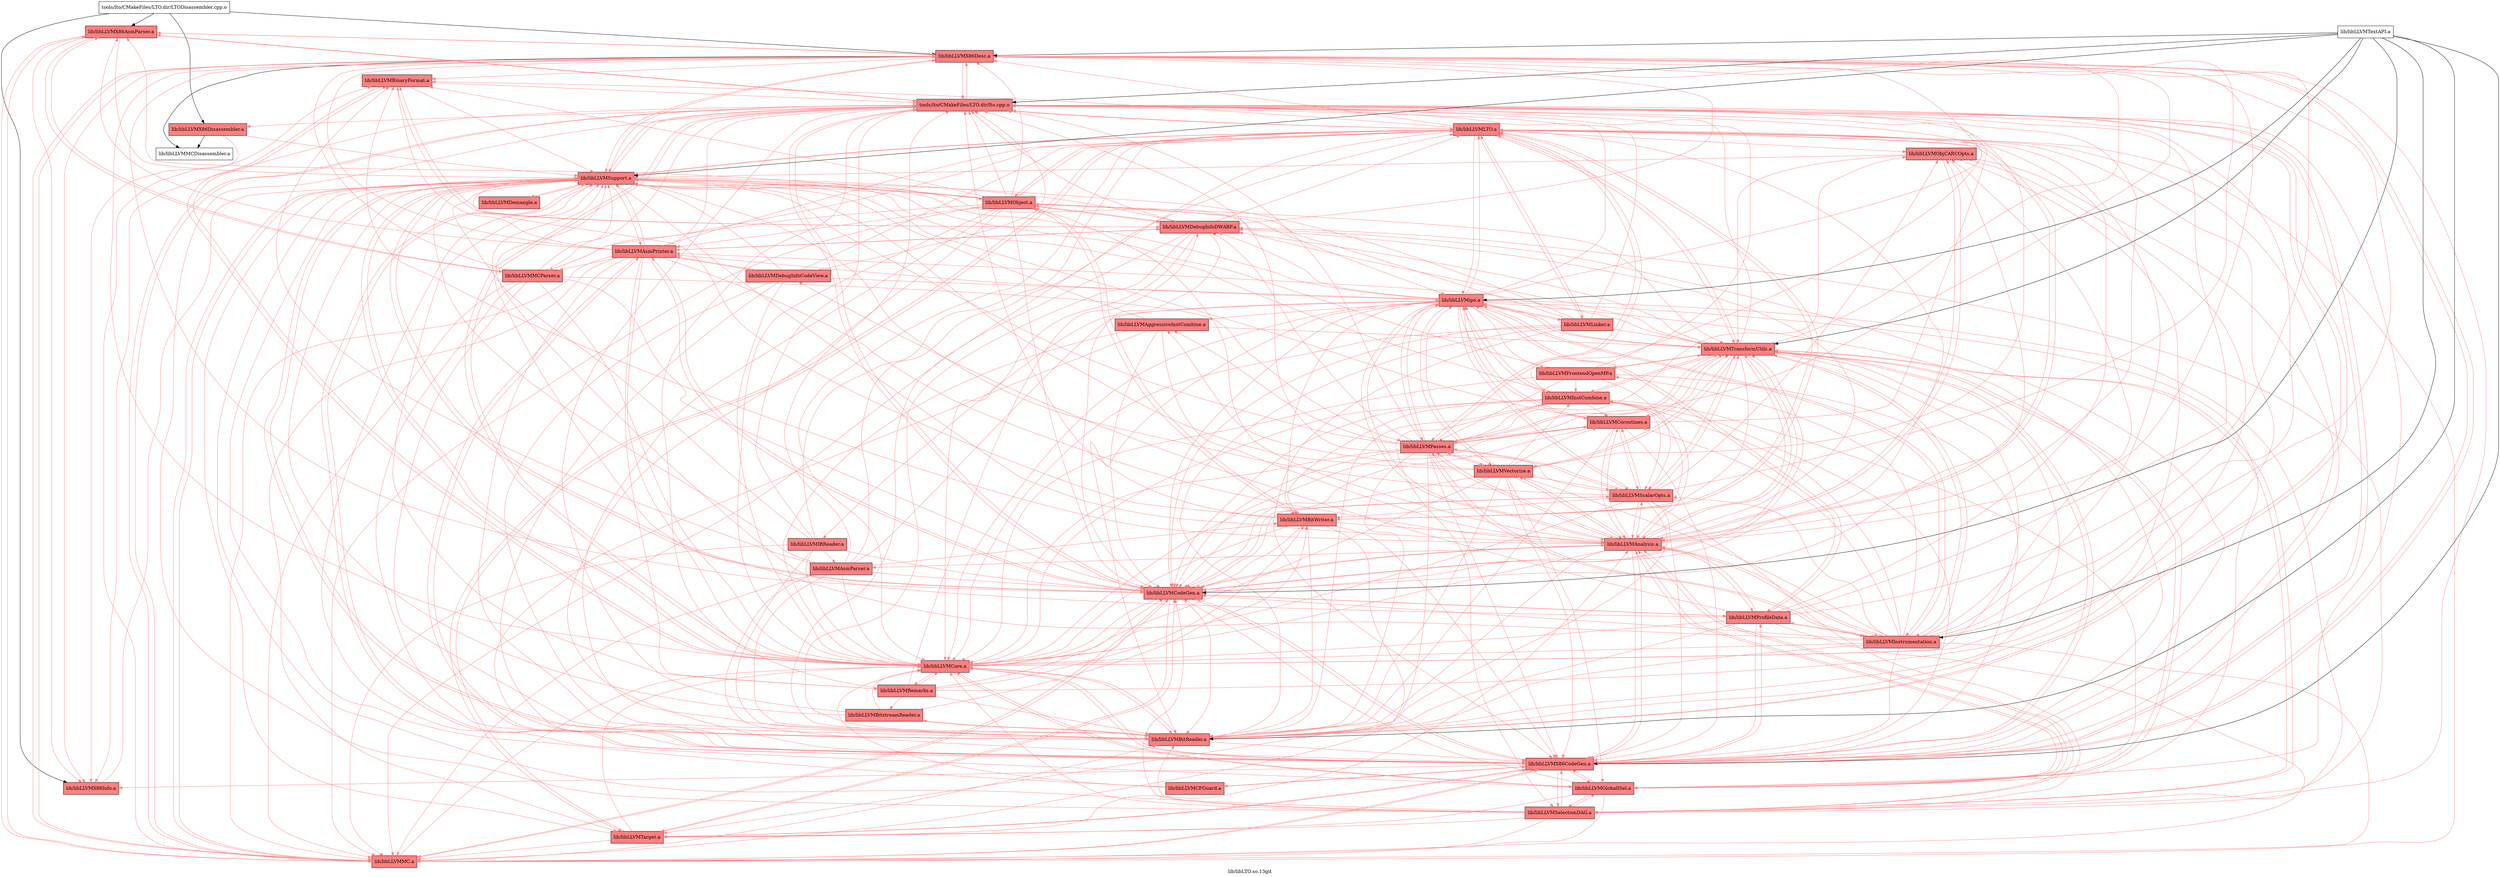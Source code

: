 digraph "lib/libLTO.so.13git" {
	label="lib/libLTO.so.13git";

	Node0x55db77eadb58 [shape=record,shape=record,label="{tools/lto/CMakeFiles/LTO.dir/LTODisassembler.cpp.o}"];
	Node0x55db77eadb58 -> Node0x55db77eb8b98;
	Node0x55db77eadb58 -> Node0x55db77eb94f8;
	Node0x55db77eadb58 -> Node0x55db77eb5588;
	Node0x55db77eadb58 -> Node0x55db77eb50d8;
	Node0x55db77eb8b98 [shape=record,shape=record,style=filled,fillcolor="1.000000 0.5 1",label="{lib/libLLVMX86AsmParser.a}"];
	Node0x55db77eb8b98 -> Node0x55db77eae2d8[color="1.000000 0.5 1"];
	Node0x55db77eb8b98 -> Node0x55db77eb94f8[color="1.000000 0.5 1"];
	Node0x55db77eb8b98 -> Node0x55db77eb50d8[color="1.000000 0.5 1"];
	Node0x55db77eb8b98 -> Node0x55db77ebcb08[color="1.000000 0.5 1"];
	Node0x55db77eb8b98 -> Node0x55db77eb7248[color="1.000000 0.5 1"];
	Node0x55db77eb8b98 -> Node0x55db77eb19d8[color="1.000000 0.5 1"];
	Node0x55db77eb94f8 [shape=record,shape=record,style=filled,fillcolor="1.000000 0.5 1",label="{lib/libLLVMX86Desc.a}"];
	Node0x55db77eb94f8 -> Node0x55db77eb7248[color="1.000000 0.5 1"];
	Node0x55db77eb94f8 -> Node0x55db77ebcb08[color="1.000000 0.5 1"];
	Node0x55db77eb94f8 -> Node0x55db77eb9a48[color="1.000000 0.5 1"];
	Node0x55db77eb94f8 -> Node0x55db77eb50d8[color="1.000000 0.5 1"];
	Node0x55db77eb94f8 -> Node0x55db77eb6cf8;
	Node0x55db77eb94f8 -> Node0x55db77eae2d8[color="1.000000 0.5 1"];
	Node0x55db77eb94f8 -> Node0x55db77eb8b98[color="1.000000 0.5 1"];
	Node0x55db77eb94f8 -> Node0x55db77ebdf08[color="1.000000 0.5 1"];
	Node0x55db77eb5588 [shape=record,shape=record,style=filled,fillcolor="1.000000 0.5 1",label="{lib/libLLVMX86Disassembler.a}"];
	Node0x55db77eb5588 -> Node0x55db77eb50d8[color="1.000000 0.5 1"];
	Node0x55db77eb5588 -> Node0x55db77eb6cf8;
	Node0x55db77eb5588 -> Node0x55db77ebcb08[color="1.000000 0.5 1"];
	Node0x55db77eb50d8 [shape=record,shape=record,style=filled,fillcolor="1.000000 0.5 1",label="{lib/libLLVMX86Info.a}"];
	Node0x55db77eb50d8 -> Node0x55db77ebcb08[color="1.000000 0.5 1"];
	Node0x55db77eae2d8 [shape=record,shape=record,style=filled,fillcolor="1.000000 0.5 1",label="{tools/lto/CMakeFiles/LTO.dir/lto.cpp.o}"];
	Node0x55db77eae2d8 -> Node0x55db77eb8b98[color="1.000000 0.5 1"];
	Node0x55db77eae2d8 -> Node0x55db77eb9a48[color="1.000000 0.5 1"];
	Node0x55db77eae2d8 -> Node0x55db77eb94f8[color="1.000000 0.5 1"];
	Node0x55db77eae2d8 -> Node0x55db77eb5588[color="1.000000 0.5 1"];
	Node0x55db77eae2d8 -> Node0x55db77eb50d8[color="1.000000 0.5 1"];
	Node0x55db77eae2d8 -> Node0x55db77eb5f88[color="1.000000 0.5 1"];
	Node0x55db77eae2d8 -> Node0x55db77eb58f8[color="1.000000 0.5 1"];
	Node0x55db77eae2d8 -> Node0x55db77ebcb08[color="1.000000 0.5 1"];
	Node0x55db77eae2d8 -> Node0x55db77eb6848[color="1.000000 0.5 1"];
	Node0x55db77eae2d8 -> Node0x55db77eb6398[color="1.000000 0.5 1"];
	Node0x55db77eae2d8 -> Node0x55db77eb7248[color="1.000000 0.5 1"];
	Node0x55db77eb9a48 [shape=record,shape=record,style=filled,fillcolor="1.000000 0.5 1",label="{lib/libLLVMX86CodeGen.a}"];
	Node0x55db77eb9a48 -> Node0x55db77eb94f8[color="1.000000 0.5 1"];
	Node0x55db77eb9a48 -> Node0x55db77eb50d8[color="1.000000 0.5 1"];
	Node0x55db77eb9a48 -> Node0x55db77eb6848[color="1.000000 0.5 1"];
	Node0x55db77eb9a48 -> Node0x55db77eb58f8[color="1.000000 0.5 1"];
	Node0x55db77eb9a48 -> Node0x55db77eb7248[color="1.000000 0.5 1"];
	Node0x55db77eb9a48 -> Node0x55db77ebcb08[color="1.000000 0.5 1"];
	Node0x55db77eb9a48 -> Node0x55db77ebd508[color="1.000000 0.5 1"];
	Node0x55db77eb9a48 -> Node0x55db77eae2d8[color="1.000000 0.5 1"];
	Node0x55db77eb9a48 -> Node0x55db77ebc658[color="1.000000 0.5 1"];
	Node0x55db77eb9a48 -> Node0x55db77ecd3b8[color="1.000000 0.5 1"];
	Node0x55db77eb9a48 -> Node0x55db77eb3148[color="1.000000 0.5 1"];
	Node0x55db77eb9a48 -> Node0x55db77ecd868[color="1.000000 0.5 1"];
	Node0x55db77eb9a48 -> Node0x55db77ecce68[color="1.000000 0.5 1"];
	Node0x55db77eb9a48 -> Node0x55db77eb0498[color="1.000000 0.5 1"];
	Node0x55db77eb9a48 -> Node0x55db77eb2c98[color="1.000000 0.5 1"];
	Node0x55db77eb5f88 [shape=record,shape=record,style=filled,fillcolor="1.000000 0.5 1",label="{lib/libLLVMBitReader.a}"];
	Node0x55db77eb5f88 -> Node0x55db77eae2d8[color="1.000000 0.5 1"];
	Node0x55db77eb5f88 -> Node0x55db77eb9a48[color="1.000000 0.5 1"];
	Node0x55db77eb5f88 -> Node0x55db77eb58f8[color="1.000000 0.5 1"];
	Node0x55db77eb5f88 -> Node0x55db77ebcb08[color="1.000000 0.5 1"];
	Node0x55db77eb5f88 -> Node0x55db77ebe908[color="1.000000 0.5 1"];
	Node0x55db77eb58f8 [shape=record,shape=record,style=filled,fillcolor="1.000000 0.5 1",label="{lib/libLLVMCore.a}"];
	Node0x55db77eb58f8 -> Node0x55db77eb9a48[color="1.000000 0.5 1"];
	Node0x55db77eb58f8 -> Node0x55db77eb94f8[color="1.000000 0.5 1"];
	Node0x55db77eb58f8 -> Node0x55db77ebcb08[color="1.000000 0.5 1"];
	Node0x55db77eb58f8 -> Node0x55db77ebdf08[color="1.000000 0.5 1"];
	Node0x55db77eb58f8 -> Node0x55db77eae2d8[color="1.000000 0.5 1"];
	Node0x55db77eb58f8 -> Node0x55db77eb5f88[color="1.000000 0.5 1"];
	Node0x55db77eb58f8 -> Node0x55db77ebda58[color="1.000000 0.5 1"];
	Node0x55db77eb58f8 -> Node0x55db77ecd868[color="1.000000 0.5 1"];
	Node0x55db77ebcb08 [shape=record,shape=record,style=filled,fillcolor="1.000000 0.5 1",label="{lib/libLLVMSupport.a}"];
	Node0x55db77ebcb08 -> Node0x55db77eae2d8[color="1.000000 0.5 1"];
	Node0x55db77ebcb08 -> Node0x55db77eb9a48[color="1.000000 0.5 1"];
	Node0x55db77ebcb08 -> Node0x55db77eb5f88[color="1.000000 0.5 1"];
	Node0x55db77ebcb08 -> Node0x55db77eb58f8[color="1.000000 0.5 1"];
	Node0x55db77ebcb08 -> Node0x55db77eb6398[color="1.000000 0.5 1"];
	Node0x55db77ebcb08 -> Node0x55db77eb6848[color="1.000000 0.5 1"];
	Node0x55db77ebcb08 -> Node0x55db77eb7248[color="1.000000 0.5 1"];
	Node0x55db77ebcb08 -> Node0x55db77eb94f8[color="1.000000 0.5 1"];
	Node0x55db77ebcb08 -> Node0x55db77ebd508[color="1.000000 0.5 1"];
	Node0x55db77ebcb08 -> Node0x55db77eb35f8[color="1.000000 0.5 1"];
	Node0x55db77ebcb08 -> Node0x55db77ebc748[color="1.000000 0.5 1"];
	Node0x55db77eb6848 [shape=record,shape=record,style=filled,fillcolor="1.000000 0.5 1",label="{lib/libLLVMCodeGen.a}"];
	Node0x55db77eb6848 -> Node0x55db77eb9a48[color="1.000000 0.5 1"];
	Node0x55db77eb6848 -> Node0x55db77eb58f8[color="1.000000 0.5 1"];
	Node0x55db77eb6848 -> Node0x55db77ebcb08[color="1.000000 0.5 1"];
	Node0x55db77eb6848 -> Node0x55db77eb3148[color="1.000000 0.5 1"];
	Node0x55db77eb6848 -> Node0x55db77eb7248[color="1.000000 0.5 1"];
	Node0x55db77eb6848 -> Node0x55db77eae2d8[color="1.000000 0.5 1"];
	Node0x55db77eb6848 -> Node0x55db77eb5f88[color="1.000000 0.5 1"];
	Node0x55db77eb6848 -> Node0x55db77eb2c98[color="1.000000 0.5 1"];
	Node0x55db77eb6848 -> Node0x55db77eb94f8[color="1.000000 0.5 1"];
	Node0x55db77eb6848 -> Node0x55db77ebc658[color="1.000000 0.5 1"];
	Node0x55db77eb6848 -> Node0x55db77eb0498[color="1.000000 0.5 1"];
	Node0x55db77eb6848 -> Node0x55db77eca398[color="1.000000 0.5 1"];
	Node0x55db77eb6848 -> Node0x55db77ebd508[color="1.000000 0.5 1"];
	Node0x55db77eb6398 [shape=record,shape=record,style=filled,fillcolor="1.000000 0.5 1",label="{lib/libLLVMLTO.a}"];
	Node0x55db77eb6398 -> Node0x55db77eae2d8[color="1.000000 0.5 1"];
	Node0x55db77eb6398 -> Node0x55db77eb9a48[color="1.000000 0.5 1"];
	Node0x55db77eb6398 -> Node0x55db77eb94f8[color="1.000000 0.5 1"];
	Node0x55db77eb6398 -> Node0x55db77eb5f88[color="1.000000 0.5 1"];
	Node0x55db77eb6398 -> Node0x55db77eb58f8[color="1.000000 0.5 1"];
	Node0x55db77eb6398 -> Node0x55db77ebcb08[color="1.000000 0.5 1"];
	Node0x55db77eb6398 -> Node0x55db77eb6848[color="1.000000 0.5 1"];
	Node0x55db77eb6398 -> Node0x55db77ecae38[color="1.000000 0.5 1"];
	Node0x55db77eb6398 -> Node0x55db77eca8e8[color="1.000000 0.5 1"];
	Node0x55db77eb6398 -> Node0x55db77eab8f8[color="1.000000 0.5 1"];
	Node0x55db77eb6398 -> Node0x55db77eb3148[color="1.000000 0.5 1"];
	Node0x55db77eb6398 -> Node0x55db77eb35f8[color="1.000000 0.5 1"];
	Node0x55db77eb6398 -> Node0x55db77eb7248[color="1.000000 0.5 1"];
	Node0x55db77eb6398 -> Node0x55db77ebc658[color="1.000000 0.5 1"];
	Node0x55db77eb6398 -> Node0x55db77ec9a38[color="1.000000 0.5 1"];
	Node0x55db77eb6398 -> Node0x55db77eb2c98[color="1.000000 0.5 1"];
	Node0x55db77eb6398 -> Node0x55db77ebdf08[color="1.000000 0.5 1"];
	Node0x55db77eb6398 -> Node0x55db77ec90d8[color="1.000000 0.5 1"];
	Node0x55db77eb7248 [shape=record,shape=record,style=filled,fillcolor="1.000000 0.5 1",label="{lib/libLLVMMC.a}"];
	Node0x55db77eb7248 -> Node0x55db77eb94f8[color="1.000000 0.5 1"];
	Node0x55db77eb7248 -> Node0x55db77ebcb08[color="1.000000 0.5 1"];
	Node0x55db77eb7248 -> Node0x55db77eae2d8[color="1.000000 0.5 1"];
	Node0x55db77eb7248 -> Node0x55db77eb5f88[color="1.000000 0.5 1"];
	Node0x55db77eb7248 -> Node0x55db77eb6848[color="1.000000 0.5 1"];
	Node0x55db77eb7248 -> Node0x55db77eb58f8[color="1.000000 0.5 1"];
	Node0x55db77eb7248 -> Node0x55db77eb8b98[color="1.000000 0.5 1"];
	Node0x55db77eb7248 -> Node0x55db77eb9a48[color="1.000000 0.5 1"];
	Node0x55db77eb7248 -> Node0x55db77ebdf08[color="1.000000 0.5 1"];
	Node0x55db77eb19d8 [shape=record,shape=record,style=filled,fillcolor="1.000000 0.5 1",label="{lib/libLLVMMCParser.a}"];
	Node0x55db77eb19d8 -> Node0x55db77eae2d8[color="1.000000 0.5 1"];
	Node0x55db77eb19d8 -> Node0x55db77eb8b98[color="1.000000 0.5 1"];
	Node0x55db77eb19d8 -> Node0x55db77eb9a48[color="1.000000 0.5 1"];
	Node0x55db77eb19d8 -> Node0x55db77eb94f8[color="1.000000 0.5 1"];
	Node0x55db77eb19d8 -> Node0x55db77eb5f88[color="1.000000 0.5 1"];
	Node0x55db77eb19d8 -> Node0x55db77ebcb08[color="1.000000 0.5 1"];
	Node0x55db77eb19d8 -> Node0x55db77eb6848[color="1.000000 0.5 1"];
	Node0x55db77eb19d8 -> Node0x55db77eb6398[color="1.000000 0.5 1"];
	Node0x55db77eb19d8 -> Node0x55db77eb7248[color="1.000000 0.5 1"];
	Node0x55db77eb19d8 -> Node0x55db77ec9a38[color="1.000000 0.5 1"];
	Node0x55db77eb19d8 -> Node0x55db77eb58f8[color="1.000000 0.5 1"];
	Node0x55db77ebd508 [shape=record,shape=record,style=filled,fillcolor="1.000000 0.5 1",label="{lib/libLLVMAsmPrinter.a}"];
	Node0x55db77ebd508 -> Node0x55db77eae2d8[color="1.000000 0.5 1"];
	Node0x55db77ebd508 -> Node0x55db77eb9a48[color="1.000000 0.5 1"];
	Node0x55db77ebd508 -> Node0x55db77eb94f8[color="1.000000 0.5 1"];
	Node0x55db77ebd508 -> Node0x55db77eb5f88[color="1.000000 0.5 1"];
	Node0x55db77ebd508 -> Node0x55db77eb58f8[color="1.000000 0.5 1"];
	Node0x55db77ebd508 -> Node0x55db77eb6848[color="1.000000 0.5 1"];
	Node0x55db77ebd508 -> Node0x55db77ebcb08[color="1.000000 0.5 1"];
	Node0x55db77ebd508 -> Node0x55db77eb6398[color="1.000000 0.5 1"];
	Node0x55db77ebd508 -> Node0x55db77eb7248[color="1.000000 0.5 1"];
	Node0x55db77ebd508 -> Node0x55db77ebc658[color="1.000000 0.5 1"];
	Node0x55db77ebd508 -> Node0x55db77eb3148[color="1.000000 0.5 1"];
	Node0x55db77ebd508 -> Node0x55db77ebdf08[color="1.000000 0.5 1"];
	Node0x55db77ebd508 -> Node0x55db77ebda58[color="1.000000 0.5 1"];
	Node0x55db77ebd508 -> Node0x55db77eb8b98[color="1.000000 0.5 1"];
	Node0x55db77ebd508 -> Node0x55db77eb19d8[color="1.000000 0.5 1"];
	Node0x55db77ebd508 -> Node0x55db77ebe048[color="1.000000 0.5 1"];
	Node0x55db77ebd508 -> Node0x55db77eb21f8[color="1.000000 0.5 1"];
	Node0x55db77ebc658 [shape=record,shape=record,style=filled,fillcolor="1.000000 0.5 1",label="{lib/libLLVMTarget.a}"];
	Node0x55db77ebc658 -> Node0x55db77eb9a48[color="1.000000 0.5 1"];
	Node0x55db77ebc658 -> Node0x55db77eb58f8[color="1.000000 0.5 1"];
	Node0x55db77ebc658 -> Node0x55db77eb6848[color="1.000000 0.5 1"];
	Node0x55db77ebc658 -> Node0x55db77eb7248[color="1.000000 0.5 1"];
	Node0x55db77ebc658 -> Node0x55db77ebcb08[color="1.000000 0.5 1"];
	Node0x55db77ebc658 -> Node0x55db77eb6398[color="1.000000 0.5 1"];
	Node0x55db77ebc658 -> Node0x55db77eb3148[color="1.000000 0.5 1"];
	Node0x55db77ecd3b8 [shape=record,shape=record,style=filled,fillcolor="1.000000 0.5 1",label="{lib/libLLVMSelectionDAG.a}"];
	Node0x55db77ecd3b8 -> Node0x55db77eae2d8[color="1.000000 0.5 1"];
	Node0x55db77ecd3b8 -> Node0x55db77eb9a48[color="1.000000 0.5 1"];
	Node0x55db77ecd3b8 -> Node0x55db77eb58f8[color="1.000000 0.5 1"];
	Node0x55db77ecd3b8 -> Node0x55db77eb6848[color="1.000000 0.5 1"];
	Node0x55db77ecd3b8 -> Node0x55db77ebcb08[color="1.000000 0.5 1"];
	Node0x55db77ecd3b8 -> Node0x55db77eb3148[color="1.000000 0.5 1"];
	Node0x55db77ecd3b8 -> Node0x55db77eb7248[color="1.000000 0.5 1"];
	Node0x55db77ecd3b8 -> Node0x55db77eb5f88[color="1.000000 0.5 1"];
	Node0x55db77ecd3b8 -> Node0x55db77ebc658[color="1.000000 0.5 1"];
	Node0x55db77ecd3b8 -> Node0x55db77ebe048[color="1.000000 0.5 1"];
	Node0x55db77ecd3b8 -> Node0x55db77ecd868[color="1.000000 0.5 1"];
	Node0x55db77ecd3b8 -> Node0x55db77eb2c98[color="1.000000 0.5 1"];
	Node0x55db77ecd3b8 -> Node0x55db77eb94f8[color="1.000000 0.5 1"];
	Node0x55db77eb3148 [shape=record,shape=record,style=filled,fillcolor="1.000000 0.5 1",label="{lib/libLLVMAnalysis.a}"];
	Node0x55db77eb3148 -> Node0x55db77eae2d8[color="1.000000 0.5 1"];
	Node0x55db77eb3148 -> Node0x55db77eb9a48[color="1.000000 0.5 1"];
	Node0x55db77eb3148 -> Node0x55db77eb58f8[color="1.000000 0.5 1"];
	Node0x55db77eb3148 -> Node0x55db77ebcb08[color="1.000000 0.5 1"];
	Node0x55db77eb3148 -> Node0x55db77ec9a38[color="1.000000 0.5 1"];
	Node0x55db77eb3148 -> Node0x55db77eca398[color="1.000000 0.5 1"];
	Node0x55db77eb3148 -> Node0x55db77eb5f88[color="1.000000 0.5 1"];
	Node0x55db77eb3148 -> Node0x55db77eb6848[color="1.000000 0.5 1"];
	Node0x55db77eb3148 -> Node0x55db77ecae38[color="1.000000 0.5 1"];
	Node0x55db77eb3148 -> Node0x55db77ecd868[color="1.000000 0.5 1"];
	Node0x55db77eb3148 -> Node0x55db77eb2748[color="1.000000 0.5 1"];
	Node0x55db77eb3148 -> Node0x55db77eb6398[color="1.000000 0.5 1"];
	Node0x55db77eb3148 -> Node0x55db77ebe048[color="1.000000 0.5 1"];
	Node0x55db77eb3148 -> Node0x55db77eb94f8[color="1.000000 0.5 1"];
	Node0x55db77eb3148 -> Node0x55db77ecb2e8[color="1.000000 0.5 1"];
	Node0x55db77eb3148 -> Node0x55db77ecd3b8[color="1.000000 0.5 1"];
	Node0x55db77eb3148 -> Node0x55db77ed0fb8[color="1.000000 0.5 1"];
	Node0x55db77eb3148 -> Node0x55db77eb49f8[color="1.000000 0.5 1"];
	Node0x55db77eb3148 -> Node0x55db77eb0498[color="1.000000 0.5 1"];
	Node0x55db77eb3148 -> Node0x55db77eb2c98[color="1.000000 0.5 1"];
	Node0x55db77eb3148 -> Node0x55db77ebdf08[color="1.000000 0.5 1"];
	Node0x55db77eb3148 -> Node0x55db77eb3f58[color="1.000000 0.5 1"];
	Node0x55db77eb3148 -> Node0x55db77eb35f8[color="1.000000 0.5 1"];
	Node0x55db77eb3148 -> Node0x55db77ec90d8[color="1.000000 0.5 1"];
	Node0x55db77ecd868 [shape=record,shape=record,style=filled,fillcolor="1.000000 0.5 1",label="{lib/libLLVMGlobalISel.a}"];
	Node0x55db77ecd868 -> Node0x55db77eb9a48[color="1.000000 0.5 1"];
	Node0x55db77ecd868 -> Node0x55db77eb6848[color="1.000000 0.5 1"];
	Node0x55db77ecd868 -> Node0x55db77eb58f8[color="1.000000 0.5 1"];
	Node0x55db77ecd868 -> Node0x55db77ebcb08[color="1.000000 0.5 1"];
	Node0x55db77ecd868 -> Node0x55db77eae2d8[color="1.000000 0.5 1"];
	Node0x55db77ecd868 -> Node0x55db77eb7248[color="1.000000 0.5 1"];
	Node0x55db77ecd868 -> Node0x55db77ebc658[color="1.000000 0.5 1"];
	Node0x55db77ecd868 -> Node0x55db77ecd3b8[color="1.000000 0.5 1"];
	Node0x55db77ecd868 -> Node0x55db77eb3148[color="1.000000 0.5 1"];
	Node0x55db77ecd868 -> Node0x55db77eb2c98[color="1.000000 0.5 1"];
	Node0x55db77ecce68 [shape=record,shape=record,style=filled,fillcolor="1.000000 0.5 1",label="{lib/libLLVMCFGuard.a}"];
	Node0x55db77ecce68 -> Node0x55db77eb9a48[color="1.000000 0.5 1"];
	Node0x55db77ecce68 -> Node0x55db77eb58f8[color="1.000000 0.5 1"];
	Node0x55db77ecce68 -> Node0x55db77ebcb08[color="1.000000 0.5 1"];
	Node0x55db77eb0498 [shape=record,shape=record,style=filled,fillcolor="1.000000 0.5 1",label="{lib/libLLVMProfileData.a}"];
	Node0x55db77eb0498 -> Node0x55db77eae2d8[color="1.000000 0.5 1"];
	Node0x55db77eb0498 -> Node0x55db77eb9a48[color="1.000000 0.5 1"];
	Node0x55db77eb0498 -> Node0x55db77eb5f88[color="1.000000 0.5 1"];
	Node0x55db77eb0498 -> Node0x55db77eb58f8[color="1.000000 0.5 1"];
	Node0x55db77eb0498 -> Node0x55db77eb6848[color="1.000000 0.5 1"];
	Node0x55db77eb0498 -> Node0x55db77ebcb08[color="1.000000 0.5 1"];
	Node0x55db77eb0498 -> Node0x55db77ecae38[color="1.000000 0.5 1"];
	Node0x55db77eb0498 -> Node0x55db77eb2748[color="1.000000 0.5 1"];
	Node0x55db77eb0498 -> Node0x55db77eb94f8[color="1.000000 0.5 1"];
	Node0x55db77eb0498 -> Node0x55db77eb3148[color="1.000000 0.5 1"];
	Node0x55db77eb0498 -> Node0x55db77eb6398[color="1.000000 0.5 1"];
	Node0x55db77eb0498 -> Node0x55db77eb7248[color="1.000000 0.5 1"];
	Node0x55db77eb0498 -> Node0x55db77eb21f8[color="1.000000 0.5 1"];
	Node0x55db77eb2c98 [shape=record,shape=record,style=filled,fillcolor="1.000000 0.5 1",label="{lib/libLLVMTransformUtils.a}"];
	Node0x55db77eb2c98 -> Node0x55db77eae2d8[color="1.000000 0.5 1"];
	Node0x55db77eb2c98 -> Node0x55db77eb9a48[color="1.000000 0.5 1"];
	Node0x55db77eb2c98 -> Node0x55db77eb58f8[color="1.000000 0.5 1"];
	Node0x55db77eb2c98 -> Node0x55db77ebcb08[color="1.000000 0.5 1"];
	Node0x55db77eb2c98 -> Node0x55db77eb5f88[color="1.000000 0.5 1"];
	Node0x55db77eb2c98 -> Node0x55db77eb6848[color="1.000000 0.5 1"];
	Node0x55db77eb2c98 -> Node0x55db77ebe048[color="1.000000 0.5 1"];
	Node0x55db77eb2c98 -> Node0x55db77ecd3b8[color="1.000000 0.5 1"];
	Node0x55db77eb2c98 -> Node0x55db77ecae38[color="1.000000 0.5 1"];
	Node0x55db77eb2c98 -> Node0x55db77eb3148[color="1.000000 0.5 1"];
	Node0x55db77eb2c98 -> Node0x55db77ecd868[color="1.000000 0.5 1"];
	Node0x55db77eb2c98 -> Node0x55db77ec9a38[color="1.000000 0.5 1"];
	Node0x55db77eb2c98 -> Node0x55db77eca398[color="1.000000 0.5 1"];
	Node0x55db77eb2c98 -> Node0x55db77eb6398[color="1.000000 0.5 1"];
	Node0x55db77eb2c98 -> Node0x55db77eb94f8[color="1.000000 0.5 1"];
	Node0x55db77eb2c98 -> Node0x55db77ecb2e8[color="1.000000 0.5 1"];
	Node0x55db77eb2c98 -> Node0x55db77ebd508[color="1.000000 0.5 1"];
	Node0x55db77eb2c98 -> Node0x55db77ed0fb8[color="1.000000 0.5 1"];
	Node0x55db77eb2c98 -> Node0x55db77eb49f8[color="1.000000 0.5 1"];
	Node0x55db77eb2c98 -> Node0x55db77eca8e8[color="1.000000 0.5 1"];
	Node0x55db77eb2c98 -> Node0x55db77eb2748[color="1.000000 0.5 1"];
	Node0x55db77eb2c98 -> Node0x55db77eabdf8[color="1.000000 0.5 1"];
	Node0x55db77eb6cf8 [shape=record,shape=record,label="{lib/libLLVMMCDisassembler.a}"];
	Node0x55db77ebdf08 [shape=record,shape=record,style=filled,fillcolor="1.000000 0.5 1",label="{lib/libLLVMBinaryFormat.a}"];
	Node0x55db77ebdf08 -> Node0x55db77eb58f8[color="1.000000 0.5 1"];
	Node0x55db77ebdf08 -> Node0x55db77ebcb08[color="1.000000 0.5 1"];
	Node0x55db77ebdf08 -> Node0x55db77ebe048[color="1.000000 0.5 1"];
	Node0x55db77ebdf08 -> Node0x55db77eae2d8[color="1.000000 0.5 1"];
	Node0x55db77ebe908 [shape=record,shape=record,style=filled,fillcolor="1.000000 0.5 1",label="{lib/libLLVMBitstreamReader.a}"];
	Node0x55db77ebe908 -> Node0x55db77eae2d8[color="1.000000 0.5 1"];
	Node0x55db77ebe908 -> Node0x55db77eb5f88[color="1.000000 0.5 1"];
	Node0x55db77ebe908 -> Node0x55db77eb58f8[color="1.000000 0.5 1"];
	Node0x55db77ebe908 -> Node0x55db77ebcb08[color="1.000000 0.5 1"];
	Node0x55db77ebe908 -> Node0x55db77eca8e8[color="1.000000 0.5 1"];
	Node0x55db77ebda58 [shape=record,shape=record,style=filled,fillcolor="1.000000 0.5 1",label="{lib/libLLVMRemarks.a}"];
	Node0x55db77ebda58 -> Node0x55db77ebcb08[color="1.000000 0.5 1"];
	Node0x55db77ebda58 -> Node0x55db77eb6398[color="1.000000 0.5 1"];
	Node0x55db77ebda58 -> Node0x55db77eb5f88[color="1.000000 0.5 1"];
	Node0x55db77ebda58 -> Node0x55db77eb58f8[color="1.000000 0.5 1"];
	Node0x55db77ebda58 -> Node0x55db77eb6848[color="1.000000 0.5 1"];
	Node0x55db77ebda58 -> Node0x55db77eca8e8[color="1.000000 0.5 1"];
	Node0x55db77ebda58 -> Node0x55db77eae2d8[color="1.000000 0.5 1"];
	Node0x55db77ebda58 -> Node0x55db77ebe048[color="1.000000 0.5 1"];
	Node0x55db77ebda58 -> Node0x55db77ebe908[color="1.000000 0.5 1"];
	Node0x55db77eca398 [shape=record,shape=record,style=filled,fillcolor="1.000000 0.5 1",label="{lib/libLLVMScalarOpts.a}"];
	Node0x55db77eca398 -> Node0x55db77eae2d8[color="1.000000 0.5 1"];
	Node0x55db77eca398 -> Node0x55db77eb9a48[color="1.000000 0.5 1"];
	Node0x55db77eca398 -> Node0x55db77eb58f8[color="1.000000 0.5 1"];
	Node0x55db77eca398 -> Node0x55db77ebcb08[color="1.000000 0.5 1"];
	Node0x55db77eca398 -> Node0x55db77eb6848[color="1.000000 0.5 1"];
	Node0x55db77eca398 -> Node0x55db77ecae38[color="1.000000 0.5 1"];
	Node0x55db77eca398 -> Node0x55db77eb3148[color="1.000000 0.5 1"];
	Node0x55db77eca398 -> Node0x55db77ec9a38[color="1.000000 0.5 1"];
	Node0x55db77eca398 -> Node0x55db77eb2c98[color="1.000000 0.5 1"];
	Node0x55db77eca398 -> Node0x55db77eb5f88[color="1.000000 0.5 1"];
	Node0x55db77eca398 -> Node0x55db77ecb2e8[color="1.000000 0.5 1"];
	Node0x55db77eca398 -> Node0x55db77ecd3b8[color="1.000000 0.5 1"];
	Node0x55db77eca398 -> Node0x55db77eb94f8[color="1.000000 0.5 1"];
	Node0x55db77eca398 -> Node0x55db77eca8e8[color="1.000000 0.5 1"];
	Node0x55db77eca398 -> Node0x55db77ec90d8[color="1.000000 0.5 1"];
	Node0x55db77ecae38 [shape=record,shape=record,style=filled,fillcolor="1.000000 0.5 1",label="{lib/libLLVMipo.a}"];
	Node0x55db77ecae38 -> Node0x55db77eb9a48[color="1.000000 0.5 1"];
	Node0x55db77ecae38 -> Node0x55db77eb58f8[color="1.000000 0.5 1"];
	Node0x55db77ecae38 -> Node0x55db77eb6848[color="1.000000 0.5 1"];
	Node0x55db77ecae38 -> Node0x55db77ebcb08[color="1.000000 0.5 1"];
	Node0x55db77ecae38 -> Node0x55db77eb2c98[color="1.000000 0.5 1"];
	Node0x55db77ecae38 -> Node0x55db77eb3148[color="1.000000 0.5 1"];
	Node0x55db77ecae38 -> Node0x55db77ebe048[color="1.000000 0.5 1"];
	Node0x55db77ecae38 -> Node0x55db77ec9a38[color="1.000000 0.5 1"];
	Node0x55db77ecae38 -> Node0x55db77eae2d8[color="1.000000 0.5 1"];
	Node0x55db77ecae38 -> Node0x55db77eb94f8[color="1.000000 0.5 1"];
	Node0x55db77ecae38 -> Node0x55db77eb5f88[color="1.000000 0.5 1"];
	Node0x55db77ecae38 -> Node0x55db77ecd3b8[color="1.000000 0.5 1"];
	Node0x55db77ecae38 -> Node0x55db77ecb2e8[color="1.000000 0.5 1"];
	Node0x55db77ecae38 -> Node0x55db77ebd508[color="1.000000 0.5 1"];
	Node0x55db77ecae38 -> Node0x55db77eb6398[color="1.000000 0.5 1"];
	Node0x55db77ecae38 -> Node0x55db77eb3a58[color="1.000000 0.5 1"];
	Node0x55db77ecae38 -> Node0x55db77eab8f8[color="1.000000 0.5 1"];
	Node0x55db77ecae38 -> Node0x55db77eabdf8[color="1.000000 0.5 1"];
	Node0x55db77ecae38 -> Node0x55db77ecd868[color="1.000000 0.5 1"];
	Node0x55db77ecae38 -> Node0x55db77eb49f8[color="1.000000 0.5 1"];
	Node0x55db77ecae38 -> Node0x55db77eca398[color="1.000000 0.5 1"];
	Node0x55db77ecae38 -> Node0x55db77ed1468[color="1.000000 0.5 1"];
	Node0x55db77ecae38 -> Node0x55db77ed0fb8[color="1.000000 0.5 1"];
	Node0x55db77ecae38 -> Node0x55db77eb2748[color="1.000000 0.5 1"];
	Node0x55db77ecae38 -> Node0x55db77eb0498[color="1.000000 0.5 1"];
	Node0x55db77ecae38 -> Node0x55db77eca8e8[color="1.000000 0.5 1"];
	Node0x55db77eca8e8 [shape=record,shape=record,style=filled,fillcolor="1.000000 0.5 1",label="{lib/libLLVMBitWriter.a}"];
	Node0x55db77eca8e8 -> Node0x55db77eae2d8[color="1.000000 0.5 1"];
	Node0x55db77eca8e8 -> Node0x55db77eb9a48[color="1.000000 0.5 1"];
	Node0x55db77eca8e8 -> Node0x55db77eb5f88[color="1.000000 0.5 1"];
	Node0x55db77eca8e8 -> Node0x55db77eb58f8[color="1.000000 0.5 1"];
	Node0x55db77eca8e8 -> Node0x55db77ebcb08[color="1.000000 0.5 1"];
	Node0x55db77eca8e8 -> Node0x55db77eb6848[color="1.000000 0.5 1"];
	Node0x55db77eca8e8 -> Node0x55db77eb6398[color="1.000000 0.5 1"];
	Node0x55db77eca8e8 -> Node0x55db77eb7248[color="1.000000 0.5 1"];
	Node0x55db77eca8e8 -> Node0x55db77eb3148[color="1.000000 0.5 1"];
	Node0x55db77eca8e8 -> Node0x55db77eb35f8[color="1.000000 0.5 1"];
	Node0x55db77eab8f8 [shape=record,shape=record,style=filled,fillcolor="1.000000 0.5 1",label="{lib/libLLVMLinker.a}"];
	Node0x55db77eab8f8 -> Node0x55db77eb9a48[color="1.000000 0.5 1"];
	Node0x55db77eab8f8 -> Node0x55db77eb5f88[color="1.000000 0.5 1"];
	Node0x55db77eab8f8 -> Node0x55db77eb58f8[color="1.000000 0.5 1"];
	Node0x55db77eab8f8 -> Node0x55db77ebcb08[color="1.000000 0.5 1"];
	Node0x55db77eab8f8 -> Node0x55db77eb6848[color="1.000000 0.5 1"];
	Node0x55db77eab8f8 -> Node0x55db77eb6398[color="1.000000 0.5 1"];
	Node0x55db77eab8f8 -> Node0x55db77ecae38[color="1.000000 0.5 1"];
	Node0x55db77eab8f8 -> Node0x55db77eb2c98[color="1.000000 0.5 1"];
	Node0x55db77eab8f8 -> Node0x55db77eb35f8[color="1.000000 0.5 1"];
	Node0x55db77eab8f8 -> Node0x55db77eae2d8[color="1.000000 0.5 1"];
	Node0x55db77eb35f8 [shape=record,shape=record,style=filled,fillcolor="1.000000 0.5 1",label="{lib/libLLVMObject.a}"];
	Node0x55db77eb35f8 -> Node0x55db77eae2d8[color="1.000000 0.5 1"];
	Node0x55db77eb35f8 -> Node0x55db77ebcb08[color="1.000000 0.5 1"];
	Node0x55db77eb35f8 -> Node0x55db77ebdf08[color="1.000000 0.5 1"];
	Node0x55db77eb35f8 -> Node0x55db77eb5f88[color="1.000000 0.5 1"];
	Node0x55db77eb35f8 -> Node0x55db77eb6398[color="1.000000 0.5 1"];
	Node0x55db77eb35f8 -> Node0x55db77eb58f8[color="1.000000 0.5 1"];
	Node0x55db77eb35f8 -> Node0x55db77ebe048[color="1.000000 0.5 1"];
	Node0x55db77eb35f8 -> Node0x55db77eb9a48[color="1.000000 0.5 1"];
	Node0x55db77eb35f8 -> Node0x55db77eb7248[color="1.000000 0.5 1"];
	Node0x55db77eb35f8 -> Node0x55db77eca8e8[color="1.000000 0.5 1"];
	Node0x55db77eb35f8 -> Node0x55db77eb94f8[color="1.000000 0.5 1"];
	Node0x55db77eb35f8 -> Node0x55db77eb8b98[color="1.000000 0.5 1"];
	Node0x55db77eb35f8 -> Node0x55db77eb6848[color="1.000000 0.5 1"];
	Node0x55db77eb35f8 -> Node0x55db77eb19d8[color="1.000000 0.5 1"];
	Node0x55db77eb35f8 -> Node0x55db77ecae38[color="1.000000 0.5 1"];
	Node0x55db77eb35f8 -> Node0x55db77eb2c98[color="1.000000 0.5 1"];
	Node0x55db77eb35f8 -> Node0x55db77ebd508[color="1.000000 0.5 1"];
	Node0x55db77ec9a38 [shape=record,shape=record,style=filled,fillcolor="1.000000 0.5 1",label="{lib/libLLVMPasses.a}"];
	Node0x55db77ec9a38 -> Node0x55db77eae2d8[color="1.000000 0.5 1"];
	Node0x55db77ec9a38 -> Node0x55db77eb9a48[color="1.000000 0.5 1"];
	Node0x55db77ec9a38 -> Node0x55db77eb94f8[color="1.000000 0.5 1"];
	Node0x55db77ec9a38 -> Node0x55db77eb5f88[color="1.000000 0.5 1"];
	Node0x55db77ec9a38 -> Node0x55db77eb58f8[color="1.000000 0.5 1"];
	Node0x55db77ec9a38 -> Node0x55db77ebcb08[color="1.000000 0.5 1"];
	Node0x55db77ec9a38 -> Node0x55db77eb6848[color="1.000000 0.5 1"];
	Node0x55db77ec9a38 -> Node0x55db77eb6398[color="1.000000 0.5 1"];
	Node0x55db77ec9a38 -> Node0x55db77ebc658[color="1.000000 0.5 1"];
	Node0x55db77ec9a38 -> Node0x55db77eb49f8[color="1.000000 0.5 1"];
	Node0x55db77ec9a38 -> Node0x55db77ebe048[color="1.000000 0.5 1"];
	Node0x55db77ec9a38 -> Node0x55db77ec90d8[color="1.000000 0.5 1"];
	Node0x55db77ec9a38 -> Node0x55db77ecb2e8[color="1.000000 0.5 1"];
	Node0x55db77ec9a38 -> Node0x55db77ecae38[color="1.000000 0.5 1"];
	Node0x55db77ec9a38 -> Node0x55db77eca398[color="1.000000 0.5 1"];
	Node0x55db77ec9a38 -> Node0x55db77ed1468[color="1.000000 0.5 1"];
	Node0x55db77ec9a38 -> Node0x55db77ed0fb8[color="1.000000 0.5 1"];
	Node0x55db77ec9a38 -> Node0x55db77eb2748[color="1.000000 0.5 1"];
	Node0x55db77ec9a38 -> Node0x55db77eb2c98[color="1.000000 0.5 1"];
	Node0x55db77ec9a38 -> Node0x55db77eb3148[color="1.000000 0.5 1"];
	Node0x55db77ec90d8 [shape=record,shape=record,style=filled,fillcolor="1.000000 0.5 1",label="{lib/libLLVMObjCARCOpts.a}"];
	Node0x55db77ec90d8 -> Node0x55db77eb9a48[color="1.000000 0.5 1"];
	Node0x55db77ec90d8 -> Node0x55db77eb58f8[color="1.000000 0.5 1"];
	Node0x55db77ec90d8 -> Node0x55db77ebcb08[color="1.000000 0.5 1"];
	Node0x55db77ec90d8 -> Node0x55db77eb6848[color="1.000000 0.5 1"];
	Node0x55db77ec90d8 -> Node0x55db77eb2c98[color="1.000000 0.5 1"];
	Node0x55db77ec90d8 -> Node0x55db77eb3148[color="1.000000 0.5 1"];
	Node0x55db77ec90d8 -> Node0x55db77eb5f88[color="1.000000 0.5 1"];
	Node0x55db77ebe048 [shape=record,shape=record,style=filled,fillcolor="1.000000 0.5 1",label="{lib/libLLVMDebugInfoDWARF.a}"];
	Node0x55db77ebe048 -> Node0x55db77eb94f8[color="1.000000 0.5 1"];
	Node0x55db77ebe048 -> Node0x55db77eb6848[color="1.000000 0.5 1"];
	Node0x55db77ebe048 -> Node0x55db77eb7248[color="1.000000 0.5 1"];
	Node0x55db77ebe048 -> Node0x55db77ebcb08[color="1.000000 0.5 1"];
	Node0x55db77ebe048 -> Node0x55db77ebdf08[color="1.000000 0.5 1"];
	Node0x55db77ebe048 -> Node0x55db77eae2d8[color="1.000000 0.5 1"];
	Node0x55db77ebe048 -> Node0x55db77eb5f88[color="1.000000 0.5 1"];
	Node0x55db77ebe048 -> Node0x55db77eb6398[color="1.000000 0.5 1"];
	Node0x55db77ebe048 -> Node0x55db77eb58f8[color="1.000000 0.5 1"];
	Node0x55db77ebe048 -> Node0x55db77eb35f8[color="1.000000 0.5 1"];
	Node0x55db77ebe048 -> Node0x55db77ebd508[color="1.000000 0.5 1"];
	Node0x55db77ebe048 -> Node0x55db77eb9a48[color="1.000000 0.5 1"];
	Node0x55db77eb21f8 [shape=record,shape=record,style=filled,fillcolor="1.000000 0.5 1",label="{lib/libLLVMDebugInfoCodeView.a}"];
	Node0x55db77eb21f8 -> Node0x55db77eae2d8[color="1.000000 0.5 1"];
	Node0x55db77eb21f8 -> Node0x55db77eb5f88[color="1.000000 0.5 1"];
	Node0x55db77eb21f8 -> Node0x55db77ebcb08[color="1.000000 0.5 1"];
	Node0x55db77eb21f8 -> Node0x55db77ebd508[color="1.000000 0.5 1"];
	Node0x55db77eb21f8 -> Node0x55db77ecae38[color="1.000000 0.5 1"];
	Node0x55db77eb21f8 -> Node0x55db77eb9a48[color="1.000000 0.5 1"];
	Node0x55db77eb21f8 -> Node0x55db77eb6398[color="1.000000 0.5 1"];
	Node0x55db77eb21f8 -> Node0x55db77eb58f8[color="1.000000 0.5 1"];
	Node0x55db77eb49f8 [shape=record,shape=record,style=filled,fillcolor="1.000000 0.5 1",label="{lib/libLLVMVectorize.a}"];
	Node0x55db77eb49f8 -> Node0x55db77eb9a48[color="1.000000 0.5 1"];
	Node0x55db77eb49f8 -> Node0x55db77eb58f8[color="1.000000 0.5 1"];
	Node0x55db77eb49f8 -> Node0x55db77ebcb08[color="1.000000 0.5 1"];
	Node0x55db77eb49f8 -> Node0x55db77ecd868[color="1.000000 0.5 1"];
	Node0x55db77eb49f8 -> Node0x55db77ec9a38[color="1.000000 0.5 1"];
	Node0x55db77eb49f8 -> Node0x55db77ecb2e8[color="1.000000 0.5 1"];
	Node0x55db77eb49f8 -> Node0x55db77eca398[color="1.000000 0.5 1"];
	Node0x55db77eb49f8 -> Node0x55db77eb2c98[color="1.000000 0.5 1"];
	Node0x55db77eb49f8 -> Node0x55db77eb3148[color="1.000000 0.5 1"];
	Node0x55db77eb49f8 -> Node0x55db77eae2d8[color="1.000000 0.5 1"];
	Node0x55db77eb49f8 -> Node0x55db77eb5f88[color="1.000000 0.5 1"];
	Node0x55db77eb49f8 -> Node0x55db77eb6848[color="1.000000 0.5 1"];
	Node0x55db77eb49f8 -> Node0x55db77ecae38[color="1.000000 0.5 1"];
	Node0x55db77eb49f8 -> Node0x55db77ed1468[color="1.000000 0.5 1"];
	Node0x55db77eb49f8 -> Node0x55db77ed0fb8[color="1.000000 0.5 1"];
	Node0x55db77ecb2e8 [shape=record,shape=record,style=filled,fillcolor="1.000000 0.5 1",label="{lib/libLLVMCoroutines.a}"];
	Node0x55db77ecb2e8 -> Node0x55db77eb9a48[color="1.000000 0.5 1"];
	Node0x55db77ecb2e8 -> Node0x55db77eb58f8[color="1.000000 0.5 1"];
	Node0x55db77ecb2e8 -> Node0x55db77ebcb08[color="1.000000 0.5 1"];
	Node0x55db77ecb2e8 -> Node0x55db77eca398[color="1.000000 0.5 1"];
	Node0x55db77ecb2e8 -> Node0x55db77ecae38[color="1.000000 0.5 1"];
	Node0x55db77ecb2e8 -> Node0x55db77eb2c98[color="1.000000 0.5 1"];
	Node0x55db77ecb2e8 -> Node0x55db77eb3148[color="1.000000 0.5 1"];
	Node0x55db77ecb2e8 -> Node0x55db77eb6848[color="1.000000 0.5 1"];
	Node0x55db77ecb2e8 -> Node0x55db77eae2d8[color="1.000000 0.5 1"];
	Node0x55db77ecb2e8 -> Node0x55db77eb5f88[color="1.000000 0.5 1"];
	Node0x55db77ecb2e8 -> Node0x55db77ec9a38[color="1.000000 0.5 1"];
	Node0x55db77ed1468 [shape=record,shape=record,style=filled,fillcolor="1.000000 0.5 1",label="{lib/libLLVMAggressiveInstCombine.a}"];
	Node0x55db77ed1468 -> Node0x55db77eb9a48[color="1.000000 0.5 1"];
	Node0x55db77ed1468 -> Node0x55db77eb58f8[color="1.000000 0.5 1"];
	Node0x55db77ed1468 -> Node0x55db77eb6848[color="1.000000 0.5 1"];
	Node0x55db77ed1468 -> Node0x55db77ebcb08[color="1.000000 0.5 1"];
	Node0x55db77ed1468 -> Node0x55db77eb2c98[color="1.000000 0.5 1"];
	Node0x55db77ed1468 -> Node0x55db77eb3148[color="1.000000 0.5 1"];
	Node0x55db77ed0fb8 [shape=record,shape=record,style=filled,fillcolor="1.000000 0.5 1",label="{lib/libLLVMInstCombine.a}"];
	Node0x55db77ed0fb8 -> Node0x55db77eae2d8[color="1.000000 0.5 1"];
	Node0x55db77ed0fb8 -> Node0x55db77eb9a48[color="1.000000 0.5 1"];
	Node0x55db77ed0fb8 -> Node0x55db77eb5f88[color="1.000000 0.5 1"];
	Node0x55db77ed0fb8 -> Node0x55db77eb58f8[color="1.000000 0.5 1"];
	Node0x55db77ed0fb8 -> Node0x55db77ebcb08[color="1.000000 0.5 1"];
	Node0x55db77ed0fb8 -> Node0x55db77eb6848[color="1.000000 0.5 1"];
	Node0x55db77ed0fb8 -> Node0x55db77ecd3b8[color="1.000000 0.5 1"];
	Node0x55db77ed0fb8 -> Node0x55db77ecb2e8[color="1.000000 0.5 1"];
	Node0x55db77ed0fb8 -> Node0x55db77eca398[color="1.000000 0.5 1"];
	Node0x55db77ed0fb8 -> Node0x55db77eb2c98[color="1.000000 0.5 1"];
	Node0x55db77ed0fb8 -> Node0x55db77eb3148[color="1.000000 0.5 1"];
	Node0x55db77ed0fb8 -> Node0x55db77ecae38[color="1.000000 0.5 1"];
	Node0x55db77ed0fb8 -> Node0x55db77ecd868[color="1.000000 0.5 1"];
	Node0x55db77ed0fb8 -> Node0x55db77eca8e8[color="1.000000 0.5 1"];
	Node0x55db77eb2748 [shape=record,shape=record,style=filled,fillcolor="1.000000 0.5 1",label="{lib/libLLVMInstrumentation.a}"];
	Node0x55db77eb2748 -> Node0x55db77eae2d8[color="1.000000 0.5 1"];
	Node0x55db77eb2748 -> Node0x55db77eb9a48[color="1.000000 0.5 1"];
	Node0x55db77eb2748 -> Node0x55db77eb5f88[color="1.000000 0.5 1"];
	Node0x55db77eb2748 -> Node0x55db77eb58f8[color="1.000000 0.5 1"];
	Node0x55db77eb2748 -> Node0x55db77ebcb08[color="1.000000 0.5 1"];
	Node0x55db77eb2748 -> Node0x55db77eb6848[color="1.000000 0.5 1"];
	Node0x55db77eb2748 -> Node0x55db77eb7248[color="1.000000 0.5 1"];
	Node0x55db77eb2748 -> Node0x55db77eabdf8[color="1.000000 0.5 1"];
	Node0x55db77eb2748 -> Node0x55db77eb2c98[color="1.000000 0.5 1"];
	Node0x55db77eb2748 -> Node0x55db77eb3148[color="1.000000 0.5 1"];
	Node0x55db77eb2748 -> Node0x55db77ecae38[color="1.000000 0.5 1"];
	Node0x55db77eb2748 -> Node0x55db77eb0498[color="1.000000 0.5 1"];
	Node0x55db77eb2748 -> Node0x55db77eb94f8[color="1.000000 0.5 1"];
	Node0x55db77eb2748 -> Node0x55db77eb6398[color="1.000000 0.5 1"];
	Node0x55db77eb2748 -> Node0x55db77eb49f8[color="1.000000 0.5 1"];
	Node0x55db77eb2748 -> Node0x55db77eca398[color="1.000000 0.5 1"];
	Node0x55db77eb2748 -> Node0x55db77ed0fb8[color="1.000000 0.5 1"];
	Node0x55db77eb2748 -> Node0x55db77ecb2e8[color="1.000000 0.5 1"];
	Node0x55db77eb2748 -> Node0x55db77ec9a38[color="1.000000 0.5 1"];
	Node0x55db77eb2748 -> Node0x55db77ec90d8[color="1.000000 0.5 1"];
	Node0x55db77eb3a58 [shape=record,shape=record,style=filled,fillcolor="1.000000 0.5 1",label="{lib/libLLVMIRReader.a}"];
	Node0x55db77eb3a58 -> Node0x55db77eae2d8[color="1.000000 0.5 1"];
	Node0x55db77eb3a58 -> Node0x55db77eb5f88[color="1.000000 0.5 1"];
	Node0x55db77eb3a58 -> Node0x55db77eb58f8[color="1.000000 0.5 1"];
	Node0x55db77eb3a58 -> Node0x55db77ebcb08[color="1.000000 0.5 1"];
	Node0x55db77eb3a58 -> Node0x55db77eb6848[color="1.000000 0.5 1"];
	Node0x55db77eb3a58 -> Node0x55db77eb6398[color="1.000000 0.5 1"];
	Node0x55db77eb3a58 -> Node0x55db77eb7248[color="1.000000 0.5 1"];
	Node0x55db77eb3a58 -> Node0x55db77eb3f58[color="1.000000 0.5 1"];
	Node0x55db77eabdf8 [shape=record,shape=record,style=filled,fillcolor="1.000000 0.5 1",label="{lib/libLLVMFrontendOpenMP.a}"];
	Node0x55db77eabdf8 -> Node0x55db77eae2d8[color="1.000000 0.5 1"];
	Node0x55db77eabdf8 -> Node0x55db77eb9a48[color="1.000000 0.5 1"];
	Node0x55db77eabdf8 -> Node0x55db77eb58f8[color="1.000000 0.5 1"];
	Node0x55db77eabdf8 -> Node0x55db77ebcb08[color="1.000000 0.5 1"];
	Node0x55db77eabdf8 -> Node0x55db77ec9a38[color="1.000000 0.5 1"];
	Node0x55db77eabdf8 -> Node0x55db77eca398[color="1.000000 0.5 1"];
	Node0x55db77eabdf8 -> Node0x55db77ed0fb8[color="1.000000 0.5 1"];
	Node0x55db77eabdf8 -> Node0x55db77eb2c98[color="1.000000 0.5 1"];
	Node0x55db77eb3f58 [shape=record,shape=record,style=filled,fillcolor="1.000000 0.5 1",label="{lib/libLLVMAsmParser.a}"];
	Node0x55db77eb3f58 -> Node0x55db77eae2d8[color="1.000000 0.5 1"];
	Node0x55db77eb3f58 -> Node0x55db77eb9a48[color="1.000000 0.5 1"];
	Node0x55db77eb3f58 -> Node0x55db77eb5f88[color="1.000000 0.5 1"];
	Node0x55db77eb3f58 -> Node0x55db77eb58f8[color="1.000000 0.5 1"];
	Node0x55db77eb3f58 -> Node0x55db77eb7248[color="1.000000 0.5 1"];
	Node0x55db77eb3f58 -> Node0x55db77ebcb08[color="1.000000 0.5 1"];
	Node0x55db77eb3f58 -> Node0x55db77eb6848[color="1.000000 0.5 1"];
	Node0x55db77eb3f58 -> Node0x55db77eb6398[color="1.000000 0.5 1"];
	Node0x55db77eb3f58 -> Node0x55db77ecae38[color="1.000000 0.5 1"];
	Node0x55db77eb3f58 -> Node0x55db77eca8e8[color="1.000000 0.5 1"];
	Node0x55db77eb3f58 -> Node0x55db77ebdf08[color="1.000000 0.5 1"];
	Node0x55db77eaff48 [shape=record,shape=record,label="{lib/libLLVMTextAPI.a}"];
	Node0x55db77eaff48 -> Node0x55db77ebcb08;
	Node0x55db77eaff48 -> Node0x55db77eae2d8;
	Node0x55db77eaff48 -> Node0x55db77eb94f8;
	Node0x55db77eaff48 -> Node0x55db77eb5f88;
	Node0x55db77eaff48 -> Node0x55db77eb6848;
	Node0x55db77eaff48 -> Node0x55db77ecae38;
	Node0x55db77eaff48 -> Node0x55db77eb9a48;
	Node0x55db77eaff48 -> Node0x55db77eb2748;
	Node0x55db77eaff48 -> Node0x55db77eb2c98;
	Node0x55db77ebc748 [shape=record,shape=record,style=filled,fillcolor="1.000000 0.5 1",label="{lib/libLLVMDemangle.a}"];
	Node0x55db77ebc748 -> Node0x55db77ebcb08[color="1.000000 0.5 1"];
}

